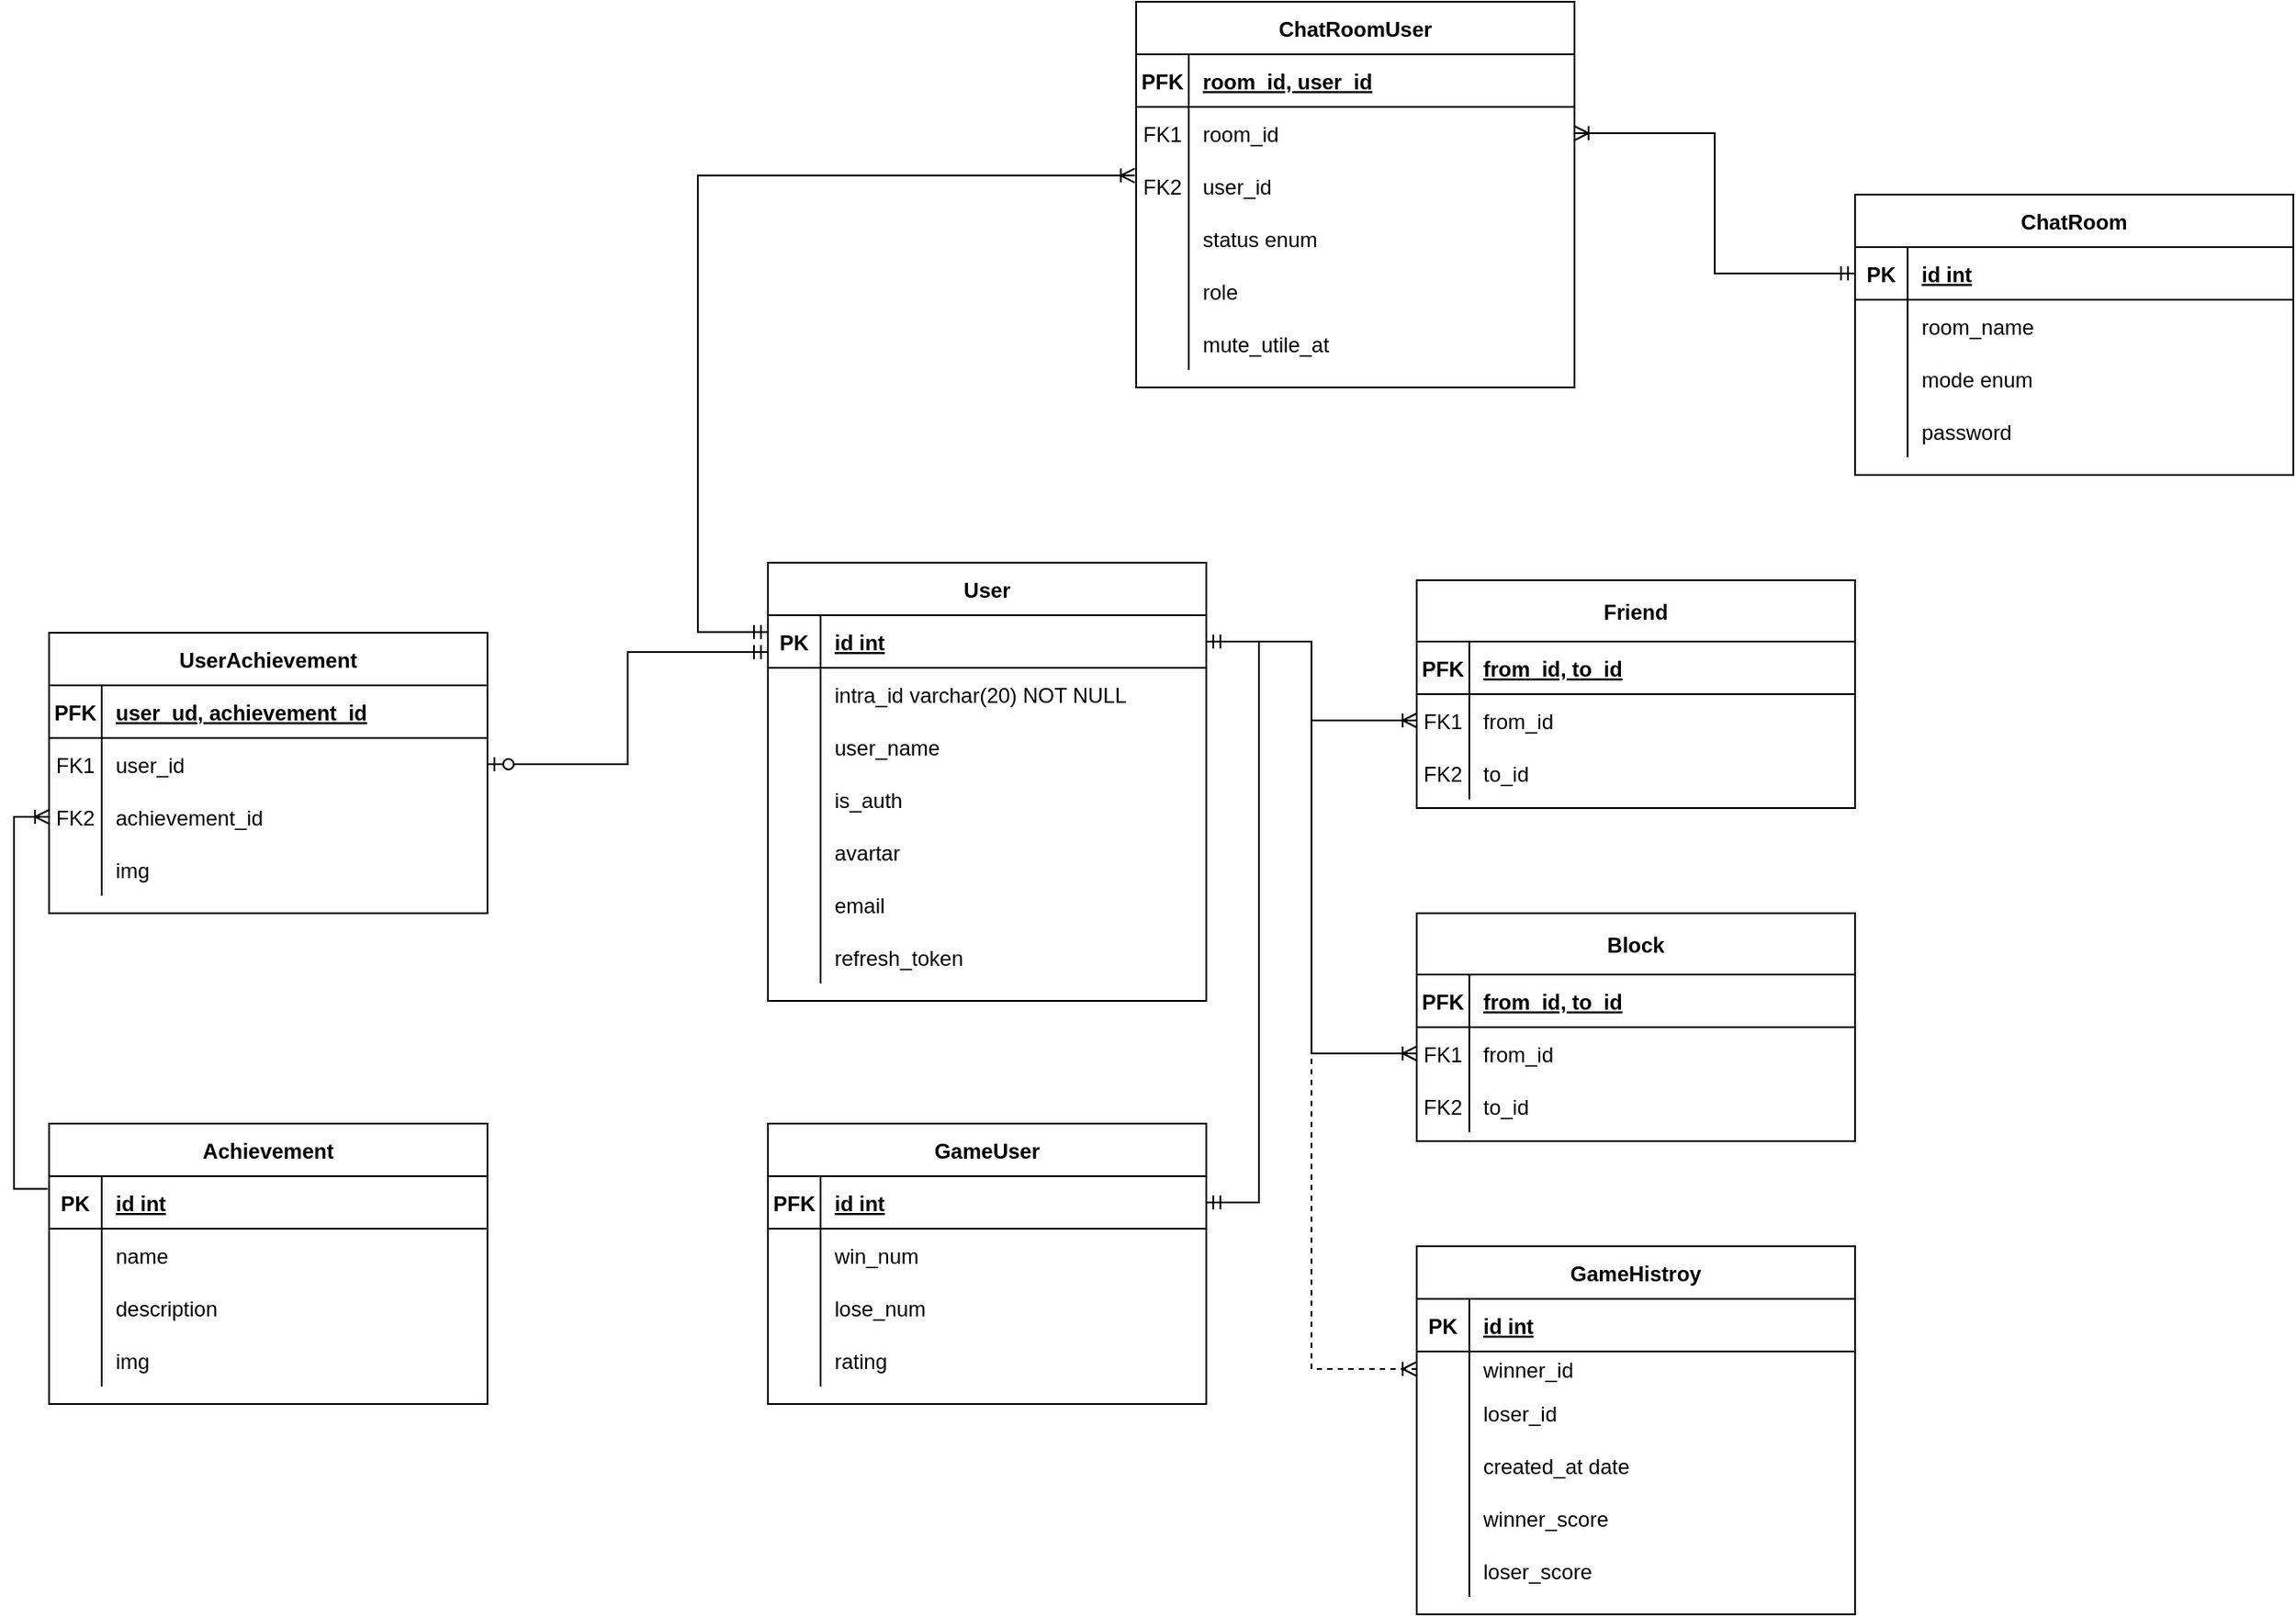<mxfile version="21.6.2" type="device">
  <diagram id="R2lEEEUBdFMjLlhIrx00" name="Page-1">
    <mxGraphModel dx="1644" dy="1623" grid="1" gridSize="10" guides="1" tooltips="1" connect="1" arrows="1" fold="1" page="1" pageScale="1" pageWidth="850" pageHeight="1100" math="0" shadow="0" extFonts="Permanent Marker^https://fonts.googleapis.com/css?family=Permanent+Marker">
      <root>
        <mxCell id="0" />
        <mxCell id="1" parent="0" />
        <mxCell id="lOmUBnbk2ktsmY-F3vOk-1" value="User" style="shape=table;startSize=30;container=1;collapsible=1;childLayout=tableLayout;fixedRows=1;rowLines=0;fontStyle=1;align=center;resizeLast=1;" parent="1" vertex="1">
          <mxGeometry y="250" width="250" height="250" as="geometry" />
        </mxCell>
        <mxCell id="lOmUBnbk2ktsmY-F3vOk-2" value="" style="shape=partialRectangle;collapsible=0;dropTarget=0;pointerEvents=0;fillColor=none;points=[[0,0.5],[1,0.5]];portConstraint=eastwest;top=0;left=0;right=0;bottom=1;" parent="lOmUBnbk2ktsmY-F3vOk-1" vertex="1">
          <mxGeometry y="30" width="250" height="30" as="geometry" />
        </mxCell>
        <mxCell id="lOmUBnbk2ktsmY-F3vOk-3" value="PK" style="shape=partialRectangle;overflow=hidden;connectable=0;fillColor=none;top=0;left=0;bottom=0;right=0;fontStyle=1;" parent="lOmUBnbk2ktsmY-F3vOk-2" vertex="1">
          <mxGeometry width="30" height="30" as="geometry">
            <mxRectangle width="30" height="30" as="alternateBounds" />
          </mxGeometry>
        </mxCell>
        <mxCell id="lOmUBnbk2ktsmY-F3vOk-4" value="id int" style="shape=partialRectangle;overflow=hidden;connectable=0;fillColor=none;top=0;left=0;bottom=0;right=0;align=left;spacingLeft=6;fontStyle=5;" parent="lOmUBnbk2ktsmY-F3vOk-2" vertex="1">
          <mxGeometry x="30" width="220" height="30" as="geometry">
            <mxRectangle width="220" height="30" as="alternateBounds" />
          </mxGeometry>
        </mxCell>
        <mxCell id="3Igh5YAxIbM6BhiKC6Sn-34" style="shape=partialRectangle;collapsible=0;dropTarget=0;pointerEvents=0;fillColor=none;points=[[0,0.5],[1,0.5]];portConstraint=eastwest;top=0;left=0;right=0;bottom=0;" parent="lOmUBnbk2ktsmY-F3vOk-1" vertex="1">
          <mxGeometry y="60" width="250" height="30" as="geometry" />
        </mxCell>
        <mxCell id="3Igh5YAxIbM6BhiKC6Sn-35" style="shape=partialRectangle;overflow=hidden;connectable=0;fillColor=none;top=0;left=0;bottom=0;right=0;" parent="3Igh5YAxIbM6BhiKC6Sn-34" vertex="1">
          <mxGeometry width="30" height="30" as="geometry">
            <mxRectangle width="30" height="30" as="alternateBounds" />
          </mxGeometry>
        </mxCell>
        <mxCell id="3Igh5YAxIbM6BhiKC6Sn-36" value="intra_id varchar(20) NOT NULL" style="shape=partialRectangle;overflow=hidden;connectable=0;fillColor=none;top=0;left=0;bottom=0;right=0;align=left;spacingLeft=6;" parent="3Igh5YAxIbM6BhiKC6Sn-34" vertex="1">
          <mxGeometry x="30" width="220" height="30" as="geometry">
            <mxRectangle width="220" height="30" as="alternateBounds" />
          </mxGeometry>
        </mxCell>
        <mxCell id="lOmUBnbk2ktsmY-F3vOk-8" value="" style="shape=partialRectangle;collapsible=0;dropTarget=0;pointerEvents=0;fillColor=none;points=[[0,0.5],[1,0.5]];portConstraint=eastwest;top=0;left=0;right=0;bottom=0;" parent="lOmUBnbk2ktsmY-F3vOk-1" vertex="1">
          <mxGeometry y="90" width="250" height="30" as="geometry" />
        </mxCell>
        <mxCell id="lOmUBnbk2ktsmY-F3vOk-9" value="" style="shape=partialRectangle;overflow=hidden;connectable=0;fillColor=none;top=0;left=0;bottom=0;right=0;" parent="lOmUBnbk2ktsmY-F3vOk-8" vertex="1">
          <mxGeometry width="30" height="30" as="geometry">
            <mxRectangle width="30" height="30" as="alternateBounds" />
          </mxGeometry>
        </mxCell>
        <mxCell id="lOmUBnbk2ktsmY-F3vOk-10" value="user_name" style="shape=partialRectangle;overflow=hidden;connectable=0;fillColor=none;top=0;left=0;bottom=0;right=0;align=left;spacingLeft=6;" parent="lOmUBnbk2ktsmY-F3vOk-8" vertex="1">
          <mxGeometry x="30" width="220" height="30" as="geometry">
            <mxRectangle width="220" height="30" as="alternateBounds" />
          </mxGeometry>
        </mxCell>
        <mxCell id="lOmUBnbk2ktsmY-F3vOk-19" value="" style="shape=partialRectangle;collapsible=0;dropTarget=0;pointerEvents=0;fillColor=none;points=[[0,0.5],[1,0.5]];portConstraint=eastwest;top=0;left=0;right=0;bottom=0;" parent="lOmUBnbk2ktsmY-F3vOk-1" vertex="1">
          <mxGeometry y="120" width="250" height="30" as="geometry" />
        </mxCell>
        <mxCell id="lOmUBnbk2ktsmY-F3vOk-20" value="" style="shape=partialRectangle;overflow=hidden;connectable=0;fillColor=none;top=0;left=0;bottom=0;right=0;" parent="lOmUBnbk2ktsmY-F3vOk-19" vertex="1">
          <mxGeometry width="30" height="30" as="geometry">
            <mxRectangle width="30" height="30" as="alternateBounds" />
          </mxGeometry>
        </mxCell>
        <mxCell id="lOmUBnbk2ktsmY-F3vOk-21" value="is_auth" style="shape=partialRectangle;overflow=hidden;connectable=0;fillColor=none;top=0;left=0;bottom=0;right=0;align=left;spacingLeft=6;" parent="lOmUBnbk2ktsmY-F3vOk-19" vertex="1">
          <mxGeometry x="30" width="220" height="30" as="geometry">
            <mxRectangle width="220" height="30" as="alternateBounds" />
          </mxGeometry>
        </mxCell>
        <mxCell id="lOmUBnbk2ktsmY-F3vOk-22" value="" style="shape=partialRectangle;collapsible=0;dropTarget=0;pointerEvents=0;fillColor=none;points=[[0,0.5],[1,0.5]];portConstraint=eastwest;top=0;left=0;right=0;bottom=0;" parent="lOmUBnbk2ktsmY-F3vOk-1" vertex="1">
          <mxGeometry y="150" width="250" height="30" as="geometry" />
        </mxCell>
        <mxCell id="lOmUBnbk2ktsmY-F3vOk-23" value="" style="shape=partialRectangle;overflow=hidden;connectable=0;fillColor=none;top=0;left=0;bottom=0;right=0;" parent="lOmUBnbk2ktsmY-F3vOk-22" vertex="1">
          <mxGeometry width="30" height="30" as="geometry">
            <mxRectangle width="30" height="30" as="alternateBounds" />
          </mxGeometry>
        </mxCell>
        <mxCell id="lOmUBnbk2ktsmY-F3vOk-24" value="avartar" style="shape=partialRectangle;overflow=hidden;connectable=0;fillColor=none;top=0;left=0;bottom=0;right=0;align=left;spacingLeft=6;" parent="lOmUBnbk2ktsmY-F3vOk-22" vertex="1">
          <mxGeometry x="30" width="220" height="30" as="geometry">
            <mxRectangle width="220" height="30" as="alternateBounds" />
          </mxGeometry>
        </mxCell>
        <mxCell id="lOmUBnbk2ktsmY-F3vOk-166" value="" style="shape=partialRectangle;collapsible=0;dropTarget=0;pointerEvents=0;fillColor=none;points=[[0,0.5],[1,0.5]];portConstraint=eastwest;top=0;left=0;right=0;bottom=0;" parent="lOmUBnbk2ktsmY-F3vOk-1" vertex="1">
          <mxGeometry y="180" width="250" height="30" as="geometry" />
        </mxCell>
        <mxCell id="lOmUBnbk2ktsmY-F3vOk-167" value="" style="shape=partialRectangle;overflow=hidden;connectable=0;fillColor=none;top=0;left=0;bottom=0;right=0;" parent="lOmUBnbk2ktsmY-F3vOk-166" vertex="1">
          <mxGeometry width="30" height="30" as="geometry">
            <mxRectangle width="30" height="30" as="alternateBounds" />
          </mxGeometry>
        </mxCell>
        <mxCell id="lOmUBnbk2ktsmY-F3vOk-168" value="email" style="shape=partialRectangle;overflow=hidden;connectable=0;fillColor=none;top=0;left=0;bottom=0;right=0;align=left;spacingLeft=6;" parent="lOmUBnbk2ktsmY-F3vOk-166" vertex="1">
          <mxGeometry x="30" width="220" height="30" as="geometry">
            <mxRectangle width="220" height="30" as="alternateBounds" />
          </mxGeometry>
        </mxCell>
        <mxCell id="gKuHBKnBErib6f4B9qJQ-1" style="shape=partialRectangle;collapsible=0;dropTarget=0;pointerEvents=0;fillColor=none;points=[[0,0.5],[1,0.5]];portConstraint=eastwest;top=0;left=0;right=0;bottom=0;" vertex="1" parent="lOmUBnbk2ktsmY-F3vOk-1">
          <mxGeometry y="210" width="250" height="30" as="geometry" />
        </mxCell>
        <mxCell id="gKuHBKnBErib6f4B9qJQ-2" style="shape=partialRectangle;overflow=hidden;connectable=0;fillColor=none;top=0;left=0;bottom=0;right=0;" vertex="1" parent="gKuHBKnBErib6f4B9qJQ-1">
          <mxGeometry width="30" height="30" as="geometry">
            <mxRectangle width="30" height="30" as="alternateBounds" />
          </mxGeometry>
        </mxCell>
        <mxCell id="gKuHBKnBErib6f4B9qJQ-3" value="refresh_token" style="shape=partialRectangle;overflow=hidden;connectable=0;fillColor=none;top=0;left=0;bottom=0;right=0;align=left;spacingLeft=6;" vertex="1" parent="gKuHBKnBErib6f4B9qJQ-1">
          <mxGeometry x="30" width="220" height="30" as="geometry">
            <mxRectangle width="220" height="30" as="alternateBounds" />
          </mxGeometry>
        </mxCell>
        <mxCell id="lOmUBnbk2ktsmY-F3vOk-28" value="Friend" style="shape=table;startSize=35;container=1;collapsible=1;childLayout=tableLayout;fixedRows=1;rowLines=0;fontStyle=1;align=center;resizeLast=1;" parent="1" vertex="1">
          <mxGeometry x="370" y="260" width="250" height="130" as="geometry" />
        </mxCell>
        <mxCell id="lOmUBnbk2ktsmY-F3vOk-29" value="" style="shape=partialRectangle;collapsible=0;dropTarget=0;pointerEvents=0;fillColor=none;points=[[0,0.5],[1,0.5]];portConstraint=eastwest;top=0;left=0;right=0;bottom=1;" parent="lOmUBnbk2ktsmY-F3vOk-28" vertex="1">
          <mxGeometry y="35" width="250" height="30" as="geometry" />
        </mxCell>
        <mxCell id="lOmUBnbk2ktsmY-F3vOk-30" value="PFK" style="shape=partialRectangle;overflow=hidden;connectable=0;fillColor=none;top=0;left=0;bottom=0;right=0;fontStyle=1;" parent="lOmUBnbk2ktsmY-F3vOk-29" vertex="1">
          <mxGeometry width="30" height="30" as="geometry">
            <mxRectangle width="30" height="30" as="alternateBounds" />
          </mxGeometry>
        </mxCell>
        <mxCell id="lOmUBnbk2ktsmY-F3vOk-31" value="from_id, to_id" style="shape=partialRectangle;overflow=hidden;connectable=0;fillColor=none;top=0;left=0;bottom=0;right=0;align=left;spacingLeft=6;fontStyle=5;" parent="lOmUBnbk2ktsmY-F3vOk-29" vertex="1">
          <mxGeometry x="30" width="220" height="30" as="geometry">
            <mxRectangle width="220" height="30" as="alternateBounds" />
          </mxGeometry>
        </mxCell>
        <mxCell id="lOmUBnbk2ktsmY-F3vOk-32" value="" style="shape=partialRectangle;collapsible=0;dropTarget=0;pointerEvents=0;fillColor=none;points=[[0,0.5],[1,0.5]];portConstraint=eastwest;top=0;left=0;right=0;bottom=0;" parent="lOmUBnbk2ktsmY-F3vOk-28" vertex="1">
          <mxGeometry y="65" width="250" height="30" as="geometry" />
        </mxCell>
        <mxCell id="lOmUBnbk2ktsmY-F3vOk-33" value="FK1" style="shape=partialRectangle;overflow=hidden;connectable=0;fillColor=none;top=0;left=0;bottom=0;right=0;" parent="lOmUBnbk2ktsmY-F3vOk-32" vertex="1">
          <mxGeometry width="30" height="30" as="geometry">
            <mxRectangle width="30" height="30" as="alternateBounds" />
          </mxGeometry>
        </mxCell>
        <mxCell id="lOmUBnbk2ktsmY-F3vOk-34" value="from_id" style="shape=partialRectangle;overflow=hidden;connectable=0;fillColor=none;top=0;left=0;bottom=0;right=0;align=left;spacingLeft=6;" parent="lOmUBnbk2ktsmY-F3vOk-32" vertex="1">
          <mxGeometry x="30" width="220" height="30" as="geometry">
            <mxRectangle width="220" height="30" as="alternateBounds" />
          </mxGeometry>
        </mxCell>
        <mxCell id="lOmUBnbk2ktsmY-F3vOk-35" value="" style="shape=partialRectangle;collapsible=0;dropTarget=0;pointerEvents=0;fillColor=none;points=[[0,0.5],[1,0.5]];portConstraint=eastwest;top=0;left=0;right=0;bottom=0;" parent="lOmUBnbk2ktsmY-F3vOk-28" vertex="1">
          <mxGeometry y="95" width="250" height="30" as="geometry" />
        </mxCell>
        <mxCell id="lOmUBnbk2ktsmY-F3vOk-36" value="FK2" style="shape=partialRectangle;overflow=hidden;connectable=0;fillColor=none;top=0;left=0;bottom=0;right=0;" parent="lOmUBnbk2ktsmY-F3vOk-35" vertex="1">
          <mxGeometry width="30" height="30" as="geometry">
            <mxRectangle width="30" height="30" as="alternateBounds" />
          </mxGeometry>
        </mxCell>
        <mxCell id="lOmUBnbk2ktsmY-F3vOk-37" value="to_id" style="shape=partialRectangle;overflow=hidden;connectable=0;fillColor=none;top=0;left=0;bottom=0;right=0;align=left;spacingLeft=6;" parent="lOmUBnbk2ktsmY-F3vOk-35" vertex="1">
          <mxGeometry x="30" width="220" height="30" as="geometry">
            <mxRectangle width="220" height="30" as="alternateBounds" />
          </mxGeometry>
        </mxCell>
        <mxCell id="lOmUBnbk2ktsmY-F3vOk-47" value="GameUser" style="shape=table;startSize=30;container=1;collapsible=1;childLayout=tableLayout;fixedRows=1;rowLines=0;fontStyle=1;align=center;resizeLast=1;" parent="1" vertex="1">
          <mxGeometry y="570" width="250" height="160" as="geometry" />
        </mxCell>
        <mxCell id="lOmUBnbk2ktsmY-F3vOk-48" value="" style="shape=partialRectangle;collapsible=0;dropTarget=0;pointerEvents=0;fillColor=none;points=[[0,0.5],[1,0.5]];portConstraint=eastwest;top=0;left=0;right=0;bottom=1;" parent="lOmUBnbk2ktsmY-F3vOk-47" vertex="1">
          <mxGeometry y="30" width="250" height="30" as="geometry" />
        </mxCell>
        <mxCell id="lOmUBnbk2ktsmY-F3vOk-49" value="PFK" style="shape=partialRectangle;overflow=hidden;connectable=0;fillColor=none;top=0;left=0;bottom=0;right=0;fontStyle=1;" parent="lOmUBnbk2ktsmY-F3vOk-48" vertex="1">
          <mxGeometry width="30" height="30" as="geometry">
            <mxRectangle width="30" height="30" as="alternateBounds" />
          </mxGeometry>
        </mxCell>
        <mxCell id="lOmUBnbk2ktsmY-F3vOk-50" value="id int" style="shape=partialRectangle;overflow=hidden;connectable=0;fillColor=none;top=0;left=0;bottom=0;right=0;align=left;spacingLeft=6;fontStyle=5;" parent="lOmUBnbk2ktsmY-F3vOk-48" vertex="1">
          <mxGeometry x="30" width="220" height="30" as="geometry">
            <mxRectangle width="220" height="30" as="alternateBounds" />
          </mxGeometry>
        </mxCell>
        <mxCell id="lOmUBnbk2ktsmY-F3vOk-51" value="" style="shape=partialRectangle;collapsible=0;dropTarget=0;pointerEvents=0;fillColor=none;points=[[0,0.5],[1,0.5]];portConstraint=eastwest;top=0;left=0;right=0;bottom=0;" parent="lOmUBnbk2ktsmY-F3vOk-47" vertex="1">
          <mxGeometry y="60" width="250" height="30" as="geometry" />
        </mxCell>
        <mxCell id="lOmUBnbk2ktsmY-F3vOk-52" value="" style="shape=partialRectangle;overflow=hidden;connectable=0;fillColor=none;top=0;left=0;bottom=0;right=0;" parent="lOmUBnbk2ktsmY-F3vOk-51" vertex="1">
          <mxGeometry width="30" height="30" as="geometry">
            <mxRectangle width="30" height="30" as="alternateBounds" />
          </mxGeometry>
        </mxCell>
        <mxCell id="lOmUBnbk2ktsmY-F3vOk-53" value="win_num" style="shape=partialRectangle;overflow=hidden;connectable=0;fillColor=none;top=0;left=0;bottom=0;right=0;align=left;spacingLeft=6;" parent="lOmUBnbk2ktsmY-F3vOk-51" vertex="1">
          <mxGeometry x="30" width="220" height="30" as="geometry">
            <mxRectangle width="220" height="30" as="alternateBounds" />
          </mxGeometry>
        </mxCell>
        <mxCell id="lOmUBnbk2ktsmY-F3vOk-54" value="" style="shape=partialRectangle;collapsible=0;dropTarget=0;pointerEvents=0;fillColor=none;points=[[0,0.5],[1,0.5]];portConstraint=eastwest;top=0;left=0;right=0;bottom=0;" parent="lOmUBnbk2ktsmY-F3vOk-47" vertex="1">
          <mxGeometry y="90" width="250" height="30" as="geometry" />
        </mxCell>
        <mxCell id="lOmUBnbk2ktsmY-F3vOk-55" value="" style="shape=partialRectangle;overflow=hidden;connectable=0;fillColor=none;top=0;left=0;bottom=0;right=0;" parent="lOmUBnbk2ktsmY-F3vOk-54" vertex="1">
          <mxGeometry width="30" height="30" as="geometry">
            <mxRectangle width="30" height="30" as="alternateBounds" />
          </mxGeometry>
        </mxCell>
        <mxCell id="lOmUBnbk2ktsmY-F3vOk-56" value="lose_num" style="shape=partialRectangle;overflow=hidden;connectable=0;fillColor=none;top=0;left=0;bottom=0;right=0;align=left;spacingLeft=6;" parent="lOmUBnbk2ktsmY-F3vOk-54" vertex="1">
          <mxGeometry x="30" width="220" height="30" as="geometry">
            <mxRectangle width="220" height="30" as="alternateBounds" />
          </mxGeometry>
        </mxCell>
        <mxCell id="lOmUBnbk2ktsmY-F3vOk-57" value="" style="shape=partialRectangle;collapsible=0;dropTarget=0;pointerEvents=0;fillColor=none;points=[[0,0.5],[1,0.5]];portConstraint=eastwest;top=0;left=0;right=0;bottom=0;" parent="lOmUBnbk2ktsmY-F3vOk-47" vertex="1">
          <mxGeometry y="120" width="250" height="30" as="geometry" />
        </mxCell>
        <mxCell id="lOmUBnbk2ktsmY-F3vOk-58" value="" style="shape=partialRectangle;overflow=hidden;connectable=0;fillColor=none;top=0;left=0;bottom=0;right=0;" parent="lOmUBnbk2ktsmY-F3vOk-57" vertex="1">
          <mxGeometry width="30" height="30" as="geometry">
            <mxRectangle width="30" height="30" as="alternateBounds" />
          </mxGeometry>
        </mxCell>
        <mxCell id="lOmUBnbk2ktsmY-F3vOk-59" value="rating" style="shape=partialRectangle;overflow=hidden;connectable=0;fillColor=none;top=0;left=0;bottom=0;right=0;align=left;spacingLeft=6;" parent="lOmUBnbk2ktsmY-F3vOk-57" vertex="1">
          <mxGeometry x="30" width="220" height="30" as="geometry">
            <mxRectangle width="220" height="30" as="alternateBounds" />
          </mxGeometry>
        </mxCell>
        <mxCell id="lOmUBnbk2ktsmY-F3vOk-66" value="GameHistroy" style="shape=table;startSize=30;container=1;collapsible=1;childLayout=tableLayout;fixedRows=1;rowLines=0;fontStyle=1;align=center;resizeLast=1;" parent="1" vertex="1">
          <mxGeometry x="370" y="640" width="250" height="210" as="geometry" />
        </mxCell>
        <mxCell id="lOmUBnbk2ktsmY-F3vOk-67" value="" style="shape=partialRectangle;collapsible=0;dropTarget=0;pointerEvents=0;fillColor=none;points=[[0,0.5],[1,0.5]];portConstraint=eastwest;top=0;left=0;right=0;bottom=1;" parent="lOmUBnbk2ktsmY-F3vOk-66" vertex="1">
          <mxGeometry y="30" width="250" height="30" as="geometry" />
        </mxCell>
        <mxCell id="lOmUBnbk2ktsmY-F3vOk-68" value="PK" style="shape=partialRectangle;overflow=hidden;connectable=0;fillColor=none;top=0;left=0;bottom=0;right=0;fontStyle=1;" parent="lOmUBnbk2ktsmY-F3vOk-67" vertex="1">
          <mxGeometry width="30" height="30" as="geometry">
            <mxRectangle width="30" height="30" as="alternateBounds" />
          </mxGeometry>
        </mxCell>
        <mxCell id="lOmUBnbk2ktsmY-F3vOk-69" value="id int" style="shape=partialRectangle;overflow=hidden;connectable=0;fillColor=none;top=0;left=0;bottom=0;right=0;align=left;spacingLeft=6;fontStyle=5;" parent="lOmUBnbk2ktsmY-F3vOk-67" vertex="1">
          <mxGeometry x="30" width="220" height="30" as="geometry">
            <mxRectangle width="220" height="30" as="alternateBounds" />
          </mxGeometry>
        </mxCell>
        <mxCell id="lOmUBnbk2ktsmY-F3vOk-70" value="" style="shape=partialRectangle;collapsible=0;dropTarget=0;pointerEvents=0;fillColor=none;points=[[0,0.5],[1,0.5]];portConstraint=eastwest;top=0;left=0;right=0;bottom=0;" parent="lOmUBnbk2ktsmY-F3vOk-66" vertex="1">
          <mxGeometry y="60" width="250" height="20" as="geometry" />
        </mxCell>
        <mxCell id="lOmUBnbk2ktsmY-F3vOk-71" value="" style="shape=partialRectangle;overflow=hidden;connectable=0;fillColor=none;top=0;left=0;bottom=0;right=0;" parent="lOmUBnbk2ktsmY-F3vOk-70" vertex="1">
          <mxGeometry width="30" height="20" as="geometry">
            <mxRectangle width="30" height="20" as="alternateBounds" />
          </mxGeometry>
        </mxCell>
        <mxCell id="lOmUBnbk2ktsmY-F3vOk-72" value="winner_id" style="shape=partialRectangle;overflow=hidden;connectable=0;fillColor=none;top=0;left=0;bottom=0;right=0;align=left;spacingLeft=6;" parent="lOmUBnbk2ktsmY-F3vOk-70" vertex="1">
          <mxGeometry x="30" width="220" height="20" as="geometry">
            <mxRectangle width="220" height="20" as="alternateBounds" />
          </mxGeometry>
        </mxCell>
        <mxCell id="lOmUBnbk2ktsmY-F3vOk-73" value="" style="shape=partialRectangle;collapsible=0;dropTarget=0;pointerEvents=0;fillColor=none;points=[[0,0.5],[1,0.5]];portConstraint=eastwest;top=0;left=0;right=0;bottom=0;" parent="lOmUBnbk2ktsmY-F3vOk-66" vertex="1">
          <mxGeometry y="80" width="250" height="30" as="geometry" />
        </mxCell>
        <mxCell id="lOmUBnbk2ktsmY-F3vOk-74" value="" style="shape=partialRectangle;overflow=hidden;connectable=0;fillColor=none;top=0;left=0;bottom=0;right=0;" parent="lOmUBnbk2ktsmY-F3vOk-73" vertex="1">
          <mxGeometry width="30" height="30" as="geometry">
            <mxRectangle width="30" height="30" as="alternateBounds" />
          </mxGeometry>
        </mxCell>
        <mxCell id="lOmUBnbk2ktsmY-F3vOk-75" value="loser_id" style="shape=partialRectangle;overflow=hidden;connectable=0;fillColor=none;top=0;left=0;bottom=0;right=0;align=left;spacingLeft=6;" parent="lOmUBnbk2ktsmY-F3vOk-73" vertex="1">
          <mxGeometry x="30" width="220" height="30" as="geometry">
            <mxRectangle width="220" height="30" as="alternateBounds" />
          </mxGeometry>
        </mxCell>
        <mxCell id="lOmUBnbk2ktsmY-F3vOk-76" value="" style="shape=partialRectangle;collapsible=0;dropTarget=0;pointerEvents=0;fillColor=none;points=[[0,0.5],[1,0.5]];portConstraint=eastwest;top=0;left=0;right=0;bottom=0;" parent="lOmUBnbk2ktsmY-F3vOk-66" vertex="1">
          <mxGeometry y="110" width="250" height="30" as="geometry" />
        </mxCell>
        <mxCell id="lOmUBnbk2ktsmY-F3vOk-77" value="" style="shape=partialRectangle;overflow=hidden;connectable=0;fillColor=none;top=0;left=0;bottom=0;right=0;" parent="lOmUBnbk2ktsmY-F3vOk-76" vertex="1">
          <mxGeometry width="30" height="30" as="geometry">
            <mxRectangle width="30" height="30" as="alternateBounds" />
          </mxGeometry>
        </mxCell>
        <mxCell id="lOmUBnbk2ktsmY-F3vOk-78" value="created_at date" style="shape=partialRectangle;overflow=hidden;connectable=0;fillColor=none;top=0;left=0;bottom=0;right=0;align=left;spacingLeft=6;" parent="lOmUBnbk2ktsmY-F3vOk-76" vertex="1">
          <mxGeometry x="30" width="220" height="30" as="geometry">
            <mxRectangle width="220" height="30" as="alternateBounds" />
          </mxGeometry>
        </mxCell>
        <mxCell id="u-hAwEePGEWqM_H_SsDA-7" style="shape=partialRectangle;collapsible=0;dropTarget=0;pointerEvents=0;fillColor=none;points=[[0,0.5],[1,0.5]];portConstraint=eastwest;top=0;left=0;right=0;bottom=0;" parent="lOmUBnbk2ktsmY-F3vOk-66" vertex="1">
          <mxGeometry y="140" width="250" height="30" as="geometry" />
        </mxCell>
        <mxCell id="u-hAwEePGEWqM_H_SsDA-8" style="shape=partialRectangle;overflow=hidden;connectable=0;fillColor=none;top=0;left=0;bottom=0;right=0;" parent="u-hAwEePGEWqM_H_SsDA-7" vertex="1">
          <mxGeometry width="30" height="30" as="geometry">
            <mxRectangle width="30" height="30" as="alternateBounds" />
          </mxGeometry>
        </mxCell>
        <mxCell id="u-hAwEePGEWqM_H_SsDA-9" value="winner_score" style="shape=partialRectangle;overflow=hidden;connectable=0;fillColor=none;top=0;left=0;bottom=0;right=0;align=left;spacingLeft=6;" parent="u-hAwEePGEWqM_H_SsDA-7" vertex="1">
          <mxGeometry x="30" width="220" height="30" as="geometry">
            <mxRectangle width="220" height="30" as="alternateBounds" />
          </mxGeometry>
        </mxCell>
        <mxCell id="u-hAwEePGEWqM_H_SsDA-4" style="shape=partialRectangle;collapsible=0;dropTarget=0;pointerEvents=0;fillColor=none;points=[[0,0.5],[1,0.5]];portConstraint=eastwest;top=0;left=0;right=0;bottom=0;" parent="lOmUBnbk2ktsmY-F3vOk-66" vertex="1">
          <mxGeometry y="170" width="250" height="30" as="geometry" />
        </mxCell>
        <mxCell id="u-hAwEePGEWqM_H_SsDA-5" style="shape=partialRectangle;overflow=hidden;connectable=0;fillColor=none;top=0;left=0;bottom=0;right=0;" parent="u-hAwEePGEWqM_H_SsDA-4" vertex="1">
          <mxGeometry width="30" height="30" as="geometry">
            <mxRectangle width="30" height="30" as="alternateBounds" />
          </mxGeometry>
        </mxCell>
        <mxCell id="u-hAwEePGEWqM_H_SsDA-6" value="loser_score" style="shape=partialRectangle;overflow=hidden;connectable=0;fillColor=none;top=0;left=0;bottom=0;right=0;align=left;spacingLeft=6;" parent="u-hAwEePGEWqM_H_SsDA-4" vertex="1">
          <mxGeometry x="30" width="220" height="30" as="geometry">
            <mxRectangle width="220" height="30" as="alternateBounds" />
          </mxGeometry>
        </mxCell>
        <mxCell id="lOmUBnbk2ktsmY-F3vOk-104" value="ChatRoom" style="shape=table;startSize=30;container=1;collapsible=1;childLayout=tableLayout;fixedRows=1;rowLines=0;fontStyle=1;align=center;resizeLast=1;" parent="1" vertex="1">
          <mxGeometry x="620" y="40" width="250" height="160" as="geometry" />
        </mxCell>
        <mxCell id="lOmUBnbk2ktsmY-F3vOk-105" value="" style="shape=partialRectangle;collapsible=0;dropTarget=0;pointerEvents=0;fillColor=none;points=[[0,0.5],[1,0.5]];portConstraint=eastwest;top=0;left=0;right=0;bottom=1;" parent="lOmUBnbk2ktsmY-F3vOk-104" vertex="1">
          <mxGeometry y="30" width="250" height="30" as="geometry" />
        </mxCell>
        <mxCell id="lOmUBnbk2ktsmY-F3vOk-106" value="PK" style="shape=partialRectangle;overflow=hidden;connectable=0;fillColor=none;top=0;left=0;bottom=0;right=0;fontStyle=1;" parent="lOmUBnbk2ktsmY-F3vOk-105" vertex="1">
          <mxGeometry width="30" height="30" as="geometry">
            <mxRectangle width="30" height="30" as="alternateBounds" />
          </mxGeometry>
        </mxCell>
        <mxCell id="lOmUBnbk2ktsmY-F3vOk-107" value="id int" style="shape=partialRectangle;overflow=hidden;connectable=0;fillColor=none;top=0;left=0;bottom=0;right=0;align=left;spacingLeft=6;fontStyle=5;" parent="lOmUBnbk2ktsmY-F3vOk-105" vertex="1">
          <mxGeometry x="30" width="220" height="30" as="geometry">
            <mxRectangle width="220" height="30" as="alternateBounds" />
          </mxGeometry>
        </mxCell>
        <mxCell id="dYLwqOKoDBFMigCg1YAO-10" style="shape=partialRectangle;collapsible=0;dropTarget=0;pointerEvents=0;fillColor=none;points=[[0,0.5],[1,0.5]];portConstraint=eastwest;top=0;left=0;right=0;bottom=0;" parent="lOmUBnbk2ktsmY-F3vOk-104" vertex="1">
          <mxGeometry y="60" width="250" height="30" as="geometry" />
        </mxCell>
        <mxCell id="dYLwqOKoDBFMigCg1YAO-11" style="shape=partialRectangle;overflow=hidden;connectable=0;fillColor=none;top=0;left=0;bottom=0;right=0;" parent="dYLwqOKoDBFMigCg1YAO-10" vertex="1">
          <mxGeometry width="30" height="30" as="geometry">
            <mxRectangle width="30" height="30" as="alternateBounds" />
          </mxGeometry>
        </mxCell>
        <mxCell id="dYLwqOKoDBFMigCg1YAO-12" value="room_name" style="shape=partialRectangle;overflow=hidden;connectable=0;fillColor=none;top=0;left=0;bottom=0;right=0;align=left;spacingLeft=6;" parent="dYLwqOKoDBFMigCg1YAO-10" vertex="1">
          <mxGeometry x="30" width="220" height="30" as="geometry">
            <mxRectangle width="220" height="30" as="alternateBounds" />
          </mxGeometry>
        </mxCell>
        <mxCell id="lOmUBnbk2ktsmY-F3vOk-108" value="" style="shape=partialRectangle;collapsible=0;dropTarget=0;pointerEvents=0;fillColor=none;points=[[0,0.5],[1,0.5]];portConstraint=eastwest;top=0;left=0;right=0;bottom=0;" parent="lOmUBnbk2ktsmY-F3vOk-104" vertex="1">
          <mxGeometry y="90" width="250" height="30" as="geometry" />
        </mxCell>
        <mxCell id="lOmUBnbk2ktsmY-F3vOk-109" value="" style="shape=partialRectangle;overflow=hidden;connectable=0;fillColor=none;top=0;left=0;bottom=0;right=0;" parent="lOmUBnbk2ktsmY-F3vOk-108" vertex="1">
          <mxGeometry width="30" height="30" as="geometry">
            <mxRectangle width="30" height="30" as="alternateBounds" />
          </mxGeometry>
        </mxCell>
        <mxCell id="lOmUBnbk2ktsmY-F3vOk-110" value="mode enum" style="shape=partialRectangle;overflow=hidden;connectable=0;fillColor=none;top=0;left=0;bottom=0;right=0;align=left;spacingLeft=6;" parent="lOmUBnbk2ktsmY-F3vOk-108" vertex="1">
          <mxGeometry x="30" width="220" height="30" as="geometry">
            <mxRectangle width="220" height="30" as="alternateBounds" />
          </mxGeometry>
        </mxCell>
        <mxCell id="lOmUBnbk2ktsmY-F3vOk-111" value="" style="shape=partialRectangle;collapsible=0;dropTarget=0;pointerEvents=0;fillColor=none;points=[[0,0.5],[1,0.5]];portConstraint=eastwest;top=0;left=0;right=0;bottom=0;" parent="lOmUBnbk2ktsmY-F3vOk-104" vertex="1">
          <mxGeometry y="120" width="250" height="30" as="geometry" />
        </mxCell>
        <mxCell id="lOmUBnbk2ktsmY-F3vOk-112" value="" style="shape=partialRectangle;overflow=hidden;connectable=0;fillColor=none;top=0;left=0;bottom=0;right=0;" parent="lOmUBnbk2ktsmY-F3vOk-111" vertex="1">
          <mxGeometry width="30" height="30" as="geometry">
            <mxRectangle width="30" height="30" as="alternateBounds" />
          </mxGeometry>
        </mxCell>
        <mxCell id="lOmUBnbk2ktsmY-F3vOk-113" value="password" style="shape=partialRectangle;overflow=hidden;connectable=0;fillColor=none;top=0;left=0;bottom=0;right=0;align=left;spacingLeft=6;" parent="lOmUBnbk2ktsmY-F3vOk-111" vertex="1">
          <mxGeometry x="30" width="220" height="30" as="geometry">
            <mxRectangle width="220" height="30" as="alternateBounds" />
          </mxGeometry>
        </mxCell>
        <mxCell id="lOmUBnbk2ktsmY-F3vOk-114" value="Achievement" style="shape=table;startSize=30;container=1;collapsible=1;childLayout=tableLayout;fixedRows=1;rowLines=0;fontStyle=1;align=center;resizeLast=1;" parent="1" vertex="1">
          <mxGeometry x="-410" y="570" width="250" height="160" as="geometry" />
        </mxCell>
        <mxCell id="lOmUBnbk2ktsmY-F3vOk-115" value="" style="shape=partialRectangle;collapsible=0;dropTarget=0;pointerEvents=0;fillColor=none;points=[[0,0.5],[1,0.5]];portConstraint=eastwest;top=0;left=0;right=0;bottom=1;" parent="lOmUBnbk2ktsmY-F3vOk-114" vertex="1">
          <mxGeometry y="30" width="250" height="30" as="geometry" />
        </mxCell>
        <mxCell id="lOmUBnbk2ktsmY-F3vOk-116" value="PK" style="shape=partialRectangle;overflow=hidden;connectable=0;fillColor=none;top=0;left=0;bottom=0;right=0;fontStyle=1;" parent="lOmUBnbk2ktsmY-F3vOk-115" vertex="1">
          <mxGeometry width="30" height="30" as="geometry">
            <mxRectangle width="30" height="30" as="alternateBounds" />
          </mxGeometry>
        </mxCell>
        <mxCell id="lOmUBnbk2ktsmY-F3vOk-117" value="id int" style="shape=partialRectangle;overflow=hidden;connectable=0;fillColor=none;top=0;left=0;bottom=0;right=0;align=left;spacingLeft=6;fontStyle=5;" parent="lOmUBnbk2ktsmY-F3vOk-115" vertex="1">
          <mxGeometry x="30" width="220" height="30" as="geometry">
            <mxRectangle width="220" height="30" as="alternateBounds" />
          </mxGeometry>
        </mxCell>
        <mxCell id="lOmUBnbk2ktsmY-F3vOk-118" value="" style="shape=partialRectangle;collapsible=0;dropTarget=0;pointerEvents=0;fillColor=none;points=[[0,0.5],[1,0.5]];portConstraint=eastwest;top=0;left=0;right=0;bottom=0;" parent="lOmUBnbk2ktsmY-F3vOk-114" vertex="1">
          <mxGeometry y="60" width="250" height="30" as="geometry" />
        </mxCell>
        <mxCell id="lOmUBnbk2ktsmY-F3vOk-119" value="" style="shape=partialRectangle;overflow=hidden;connectable=0;fillColor=none;top=0;left=0;bottom=0;right=0;" parent="lOmUBnbk2ktsmY-F3vOk-118" vertex="1">
          <mxGeometry width="30" height="30" as="geometry">
            <mxRectangle width="30" height="30" as="alternateBounds" />
          </mxGeometry>
        </mxCell>
        <mxCell id="lOmUBnbk2ktsmY-F3vOk-120" value="name" style="shape=partialRectangle;overflow=hidden;connectable=0;fillColor=none;top=0;left=0;bottom=0;right=0;align=left;spacingLeft=6;" parent="lOmUBnbk2ktsmY-F3vOk-118" vertex="1">
          <mxGeometry x="30" width="220" height="30" as="geometry">
            <mxRectangle width="220" height="30" as="alternateBounds" />
          </mxGeometry>
        </mxCell>
        <mxCell id="lOmUBnbk2ktsmY-F3vOk-121" value="" style="shape=partialRectangle;collapsible=0;dropTarget=0;pointerEvents=0;fillColor=none;points=[[0,0.5],[1,0.5]];portConstraint=eastwest;top=0;left=0;right=0;bottom=0;" parent="lOmUBnbk2ktsmY-F3vOk-114" vertex="1">
          <mxGeometry y="90" width="250" height="30" as="geometry" />
        </mxCell>
        <mxCell id="lOmUBnbk2ktsmY-F3vOk-122" value="" style="shape=partialRectangle;overflow=hidden;connectable=0;fillColor=none;top=0;left=0;bottom=0;right=0;" parent="lOmUBnbk2ktsmY-F3vOk-121" vertex="1">
          <mxGeometry width="30" height="30" as="geometry">
            <mxRectangle width="30" height="30" as="alternateBounds" />
          </mxGeometry>
        </mxCell>
        <mxCell id="lOmUBnbk2ktsmY-F3vOk-123" value="description" style="shape=partialRectangle;overflow=hidden;connectable=0;fillColor=none;top=0;left=0;bottom=0;right=0;align=left;spacingLeft=6;" parent="lOmUBnbk2ktsmY-F3vOk-121" vertex="1">
          <mxGeometry x="30" width="220" height="30" as="geometry">
            <mxRectangle width="220" height="30" as="alternateBounds" />
          </mxGeometry>
        </mxCell>
        <mxCell id="lOmUBnbk2ktsmY-F3vOk-124" value="" style="shape=partialRectangle;collapsible=0;dropTarget=0;pointerEvents=0;fillColor=none;points=[[0,0.5],[1,0.5]];portConstraint=eastwest;top=0;left=0;right=0;bottom=0;" parent="lOmUBnbk2ktsmY-F3vOk-114" vertex="1">
          <mxGeometry y="120" width="250" height="30" as="geometry" />
        </mxCell>
        <mxCell id="lOmUBnbk2ktsmY-F3vOk-125" value="" style="shape=partialRectangle;overflow=hidden;connectable=0;fillColor=none;top=0;left=0;bottom=0;right=0;" parent="lOmUBnbk2ktsmY-F3vOk-124" vertex="1">
          <mxGeometry width="30" height="30" as="geometry">
            <mxRectangle width="30" height="30" as="alternateBounds" />
          </mxGeometry>
        </mxCell>
        <mxCell id="lOmUBnbk2ktsmY-F3vOk-126" value="img" style="shape=partialRectangle;overflow=hidden;connectable=0;fillColor=none;top=0;left=0;bottom=0;right=0;align=left;spacingLeft=6;" parent="lOmUBnbk2ktsmY-F3vOk-124" vertex="1">
          <mxGeometry x="30" width="220" height="30" as="geometry">
            <mxRectangle width="220" height="30" as="alternateBounds" />
          </mxGeometry>
        </mxCell>
        <mxCell id="lOmUBnbk2ktsmY-F3vOk-133" value="UserAchievement" style="shape=table;startSize=30;container=1;collapsible=1;childLayout=tableLayout;fixedRows=1;rowLines=0;fontStyle=1;align=center;resizeLast=1;" parent="1" vertex="1">
          <mxGeometry x="-410" y="290" width="250" height="160" as="geometry" />
        </mxCell>
        <mxCell id="lOmUBnbk2ktsmY-F3vOk-134" value="" style="shape=partialRectangle;collapsible=0;dropTarget=0;pointerEvents=0;fillColor=none;points=[[0,0.5],[1,0.5]];portConstraint=eastwest;top=0;left=0;right=0;bottom=1;" parent="lOmUBnbk2ktsmY-F3vOk-133" vertex="1">
          <mxGeometry y="30" width="250" height="30" as="geometry" />
        </mxCell>
        <mxCell id="lOmUBnbk2ktsmY-F3vOk-135" value="PFK" style="shape=partialRectangle;overflow=hidden;connectable=0;fillColor=none;top=0;left=0;bottom=0;right=0;fontStyle=1;" parent="lOmUBnbk2ktsmY-F3vOk-134" vertex="1">
          <mxGeometry width="30" height="30" as="geometry">
            <mxRectangle width="30" height="30" as="alternateBounds" />
          </mxGeometry>
        </mxCell>
        <mxCell id="lOmUBnbk2ktsmY-F3vOk-136" value="user_ud, achievement_id" style="shape=partialRectangle;overflow=hidden;connectable=0;fillColor=none;top=0;left=0;bottom=0;right=0;align=left;spacingLeft=6;fontStyle=5;" parent="lOmUBnbk2ktsmY-F3vOk-134" vertex="1">
          <mxGeometry x="30" width="220" height="30" as="geometry">
            <mxRectangle width="220" height="30" as="alternateBounds" />
          </mxGeometry>
        </mxCell>
        <mxCell id="lOmUBnbk2ktsmY-F3vOk-137" value="" style="shape=partialRectangle;collapsible=0;dropTarget=0;pointerEvents=0;fillColor=none;points=[[0,0.5],[1,0.5]];portConstraint=eastwest;top=0;left=0;right=0;bottom=0;" parent="lOmUBnbk2ktsmY-F3vOk-133" vertex="1">
          <mxGeometry y="60" width="250" height="30" as="geometry" />
        </mxCell>
        <mxCell id="lOmUBnbk2ktsmY-F3vOk-138" value="FK1" style="shape=partialRectangle;overflow=hidden;connectable=0;fillColor=none;top=0;left=0;bottom=0;right=0;" parent="lOmUBnbk2ktsmY-F3vOk-137" vertex="1">
          <mxGeometry width="30" height="30" as="geometry">
            <mxRectangle width="30" height="30" as="alternateBounds" />
          </mxGeometry>
        </mxCell>
        <mxCell id="lOmUBnbk2ktsmY-F3vOk-139" value="user_id" style="shape=partialRectangle;overflow=hidden;connectable=0;fillColor=none;top=0;left=0;bottom=0;right=0;align=left;spacingLeft=6;" parent="lOmUBnbk2ktsmY-F3vOk-137" vertex="1">
          <mxGeometry x="30" width="220" height="30" as="geometry">
            <mxRectangle width="220" height="30" as="alternateBounds" />
          </mxGeometry>
        </mxCell>
        <mxCell id="lOmUBnbk2ktsmY-F3vOk-140" value="" style="shape=partialRectangle;collapsible=0;dropTarget=0;pointerEvents=0;fillColor=none;points=[[0,0.5],[1,0.5]];portConstraint=eastwest;top=0;left=0;right=0;bottom=0;" parent="lOmUBnbk2ktsmY-F3vOk-133" vertex="1">
          <mxGeometry y="90" width="250" height="30" as="geometry" />
        </mxCell>
        <mxCell id="lOmUBnbk2ktsmY-F3vOk-141" value="FK2" style="shape=partialRectangle;overflow=hidden;connectable=0;fillColor=none;top=0;left=0;bottom=0;right=0;" parent="lOmUBnbk2ktsmY-F3vOk-140" vertex="1">
          <mxGeometry width="30" height="30" as="geometry">
            <mxRectangle width="30" height="30" as="alternateBounds" />
          </mxGeometry>
        </mxCell>
        <mxCell id="lOmUBnbk2ktsmY-F3vOk-142" value="achievement_id" style="shape=partialRectangle;overflow=hidden;connectable=0;fillColor=none;top=0;left=0;bottom=0;right=0;align=left;spacingLeft=6;" parent="lOmUBnbk2ktsmY-F3vOk-140" vertex="1">
          <mxGeometry x="30" width="220" height="30" as="geometry">
            <mxRectangle width="220" height="30" as="alternateBounds" />
          </mxGeometry>
        </mxCell>
        <mxCell id="lOmUBnbk2ktsmY-F3vOk-143" value="" style="shape=partialRectangle;collapsible=0;dropTarget=0;pointerEvents=0;fillColor=none;points=[[0,0.5],[1,0.5]];portConstraint=eastwest;top=0;left=0;right=0;bottom=0;" parent="lOmUBnbk2ktsmY-F3vOk-133" vertex="1">
          <mxGeometry y="120" width="250" height="30" as="geometry" />
        </mxCell>
        <mxCell id="lOmUBnbk2ktsmY-F3vOk-144" value="" style="shape=partialRectangle;overflow=hidden;connectable=0;fillColor=none;top=0;left=0;bottom=0;right=0;" parent="lOmUBnbk2ktsmY-F3vOk-143" vertex="1">
          <mxGeometry width="30" height="30" as="geometry">
            <mxRectangle width="30" height="30" as="alternateBounds" />
          </mxGeometry>
        </mxCell>
        <mxCell id="lOmUBnbk2ktsmY-F3vOk-145" value="img" style="shape=partialRectangle;overflow=hidden;connectable=0;fillColor=none;top=0;left=0;bottom=0;right=0;align=left;spacingLeft=6;" parent="lOmUBnbk2ktsmY-F3vOk-143" vertex="1">
          <mxGeometry x="30" width="220" height="30" as="geometry">
            <mxRectangle width="220" height="30" as="alternateBounds" />
          </mxGeometry>
        </mxCell>
        <mxCell id="lOmUBnbk2ktsmY-F3vOk-146" value="ChatRoomUser" style="shape=table;startSize=30;container=1;collapsible=1;childLayout=tableLayout;fixedRows=1;rowLines=0;fontStyle=1;align=center;resizeLast=1;" parent="1" vertex="1">
          <mxGeometry x="210" y="-70" width="250" height="220" as="geometry" />
        </mxCell>
        <mxCell id="lOmUBnbk2ktsmY-F3vOk-147" value="" style="shape=partialRectangle;collapsible=0;dropTarget=0;pointerEvents=0;fillColor=none;points=[[0,0.5],[1,0.5]];portConstraint=eastwest;top=0;left=0;right=0;bottom=1;" parent="lOmUBnbk2ktsmY-F3vOk-146" vertex="1">
          <mxGeometry y="30" width="250" height="30" as="geometry" />
        </mxCell>
        <mxCell id="lOmUBnbk2ktsmY-F3vOk-148" value="PFK" style="shape=partialRectangle;overflow=hidden;connectable=0;fillColor=none;top=0;left=0;bottom=0;right=0;fontStyle=1;" parent="lOmUBnbk2ktsmY-F3vOk-147" vertex="1">
          <mxGeometry width="30" height="30" as="geometry">
            <mxRectangle width="30" height="30" as="alternateBounds" />
          </mxGeometry>
        </mxCell>
        <mxCell id="lOmUBnbk2ktsmY-F3vOk-149" value="room_id, user_id" style="shape=partialRectangle;overflow=hidden;connectable=0;fillColor=none;top=0;left=0;bottom=0;right=0;align=left;spacingLeft=6;fontStyle=5;" parent="lOmUBnbk2ktsmY-F3vOk-147" vertex="1">
          <mxGeometry x="30" width="220" height="30" as="geometry">
            <mxRectangle width="220" height="30" as="alternateBounds" />
          </mxGeometry>
        </mxCell>
        <mxCell id="lOmUBnbk2ktsmY-F3vOk-150" value="" style="shape=partialRectangle;collapsible=0;dropTarget=0;pointerEvents=0;fillColor=none;points=[[0,0.5],[1,0.5]];portConstraint=eastwest;top=0;left=0;right=0;bottom=0;" parent="lOmUBnbk2ktsmY-F3vOk-146" vertex="1">
          <mxGeometry y="60" width="250" height="30" as="geometry" />
        </mxCell>
        <mxCell id="lOmUBnbk2ktsmY-F3vOk-151" value="FK1" style="shape=partialRectangle;overflow=hidden;connectable=0;fillColor=none;top=0;left=0;bottom=0;right=0;" parent="lOmUBnbk2ktsmY-F3vOk-150" vertex="1">
          <mxGeometry width="30" height="30" as="geometry">
            <mxRectangle width="30" height="30" as="alternateBounds" />
          </mxGeometry>
        </mxCell>
        <mxCell id="lOmUBnbk2ktsmY-F3vOk-152" value="room_id" style="shape=partialRectangle;overflow=hidden;connectable=0;fillColor=none;top=0;left=0;bottom=0;right=0;align=left;spacingLeft=6;" parent="lOmUBnbk2ktsmY-F3vOk-150" vertex="1">
          <mxGeometry x="30" width="220" height="30" as="geometry">
            <mxRectangle width="220" height="30" as="alternateBounds" />
          </mxGeometry>
        </mxCell>
        <mxCell id="lOmUBnbk2ktsmY-F3vOk-153" value="" style="shape=partialRectangle;collapsible=0;dropTarget=0;pointerEvents=0;fillColor=none;points=[[0,0.5],[1,0.5]];portConstraint=eastwest;top=0;left=0;right=0;bottom=0;" parent="lOmUBnbk2ktsmY-F3vOk-146" vertex="1">
          <mxGeometry y="90" width="250" height="30" as="geometry" />
        </mxCell>
        <mxCell id="lOmUBnbk2ktsmY-F3vOk-154" value="FK2" style="shape=partialRectangle;overflow=hidden;connectable=0;fillColor=none;top=0;left=0;bottom=0;right=0;" parent="lOmUBnbk2ktsmY-F3vOk-153" vertex="1">
          <mxGeometry width="30" height="30" as="geometry">
            <mxRectangle width="30" height="30" as="alternateBounds" />
          </mxGeometry>
        </mxCell>
        <mxCell id="lOmUBnbk2ktsmY-F3vOk-155" value="user_id" style="shape=partialRectangle;overflow=hidden;connectable=0;fillColor=none;top=0;left=0;bottom=0;right=0;align=left;spacingLeft=6;" parent="lOmUBnbk2ktsmY-F3vOk-153" vertex="1">
          <mxGeometry x="30" width="220" height="30" as="geometry">
            <mxRectangle width="220" height="30" as="alternateBounds" />
          </mxGeometry>
        </mxCell>
        <mxCell id="lOmUBnbk2ktsmY-F3vOk-157" value="" style="shape=partialRectangle;collapsible=0;dropTarget=0;pointerEvents=0;fillColor=none;points=[[0,0.5],[1,0.5]];portConstraint=eastwest;top=0;left=0;right=0;bottom=0;" parent="lOmUBnbk2ktsmY-F3vOk-146" vertex="1">
          <mxGeometry y="120" width="250" height="30" as="geometry" />
        </mxCell>
        <mxCell id="lOmUBnbk2ktsmY-F3vOk-158" value="" style="shape=partialRectangle;overflow=hidden;connectable=0;fillColor=none;top=0;left=0;bottom=0;right=0;" parent="lOmUBnbk2ktsmY-F3vOk-157" vertex="1">
          <mxGeometry width="30" height="30" as="geometry">
            <mxRectangle width="30" height="30" as="alternateBounds" />
          </mxGeometry>
        </mxCell>
        <mxCell id="lOmUBnbk2ktsmY-F3vOk-159" value="status enum" style="shape=partialRectangle;overflow=hidden;connectable=0;fillColor=none;top=0;left=0;bottom=0;right=0;align=left;spacingLeft=6;" parent="lOmUBnbk2ktsmY-F3vOk-157" vertex="1">
          <mxGeometry x="30" width="220" height="30" as="geometry">
            <mxRectangle width="220" height="30" as="alternateBounds" />
          </mxGeometry>
        </mxCell>
        <mxCell id="lOmUBnbk2ktsmY-F3vOk-160" value="" style="shape=partialRectangle;collapsible=0;dropTarget=0;pointerEvents=0;fillColor=none;points=[[0,0.5],[1,0.5]];portConstraint=eastwest;top=0;left=0;right=0;bottom=0;" parent="lOmUBnbk2ktsmY-F3vOk-146" vertex="1">
          <mxGeometry y="150" width="250" height="30" as="geometry" />
        </mxCell>
        <mxCell id="lOmUBnbk2ktsmY-F3vOk-161" value="" style="shape=partialRectangle;overflow=hidden;connectable=0;fillColor=none;top=0;left=0;bottom=0;right=0;" parent="lOmUBnbk2ktsmY-F3vOk-160" vertex="1">
          <mxGeometry width="30" height="30" as="geometry">
            <mxRectangle width="30" height="30" as="alternateBounds" />
          </mxGeometry>
        </mxCell>
        <mxCell id="lOmUBnbk2ktsmY-F3vOk-162" value="role" style="shape=partialRectangle;overflow=hidden;connectable=0;fillColor=none;top=0;left=0;bottom=0;right=0;align=left;spacingLeft=6;" parent="lOmUBnbk2ktsmY-F3vOk-160" vertex="1">
          <mxGeometry x="30" width="220" height="30" as="geometry">
            <mxRectangle width="220" height="30" as="alternateBounds" />
          </mxGeometry>
        </mxCell>
        <mxCell id="lOmUBnbk2ktsmY-F3vOk-163" value="" style="shape=partialRectangle;collapsible=0;dropTarget=0;pointerEvents=0;fillColor=none;points=[[0,0.5],[1,0.5]];portConstraint=eastwest;top=0;left=0;right=0;bottom=0;" parent="lOmUBnbk2ktsmY-F3vOk-146" vertex="1">
          <mxGeometry y="180" width="250" height="30" as="geometry" />
        </mxCell>
        <mxCell id="lOmUBnbk2ktsmY-F3vOk-164" value="" style="shape=partialRectangle;overflow=hidden;connectable=0;fillColor=none;top=0;left=0;bottom=0;right=0;" parent="lOmUBnbk2ktsmY-F3vOk-163" vertex="1">
          <mxGeometry width="30" height="30" as="geometry">
            <mxRectangle width="30" height="30" as="alternateBounds" />
          </mxGeometry>
        </mxCell>
        <mxCell id="lOmUBnbk2ktsmY-F3vOk-165" value="mute_utile_at" style="shape=partialRectangle;overflow=hidden;connectable=0;fillColor=none;top=0;left=0;bottom=0;right=0;align=left;spacingLeft=6;" parent="lOmUBnbk2ktsmY-F3vOk-163" vertex="1">
          <mxGeometry x="30" width="220" height="30" as="geometry">
            <mxRectangle width="220" height="30" as="alternateBounds" />
          </mxGeometry>
        </mxCell>
        <mxCell id="lOmUBnbk2ktsmY-F3vOk-169" value="" style="edgeStyle=entityRelationEdgeStyle;fontSize=12;html=1;endArrow=ERmandOne;startArrow=ERmandOne;rounded=0;" parent="1" source="lOmUBnbk2ktsmY-F3vOk-48" target="lOmUBnbk2ktsmY-F3vOk-2" edge="1">
          <mxGeometry width="100" height="100" relative="1" as="geometry">
            <mxPoint x="-2" y="565" as="sourcePoint" />
            <mxPoint x="-2" y="295" as="targetPoint" />
            <Array as="points">
              <mxPoint x="-32" y="420" />
              <mxPoint x="28" y="430" />
            </Array>
          </mxGeometry>
        </mxCell>
        <mxCell id="a2o6q7m26Bu4i-yZXkgG-1" value="" style="edgeStyle=elbowEdgeStyle;fontSize=12;html=1;endArrow=ERoneToMany;endFill=0;rounded=0;entryX=-0.003;entryY=0.305;entryDx=0;entryDy=0;exitX=0;exitY=0.319;exitDx=0;exitDy=0;startArrow=ERmandOne;startFill=0;exitPerimeter=0;entryPerimeter=0;" parent="1" source="lOmUBnbk2ktsmY-F3vOk-2" target="lOmUBnbk2ktsmY-F3vOk-153" edge="1">
          <mxGeometry width="100" height="100" relative="1" as="geometry">
            <mxPoint y="185" as="sourcePoint" />
            <mxPoint x="180" as="targetPoint" />
            <Array as="points">
              <mxPoint x="-40" y="170" />
            </Array>
          </mxGeometry>
        </mxCell>
        <mxCell id="a2o6q7m26Bu4i-yZXkgG-2" value="" style="edgeStyle=elbowEdgeStyle;fontSize=12;html=1;endArrow=ERoneToMany;endFill=0;rounded=0;exitX=0;exitY=0.5;exitDx=0;exitDy=0;entryX=1;entryY=0.5;entryDx=0;entryDy=0;startArrow=ERmandOne;startFill=0;" parent="1" source="lOmUBnbk2ktsmY-F3vOk-105" target="lOmUBnbk2ktsmY-F3vOk-150" edge="1">
          <mxGeometry width="100" height="100" relative="1" as="geometry">
            <mxPoint x="480" y="210" as="sourcePoint" />
            <mxPoint x="580" y="110" as="targetPoint" />
          </mxGeometry>
        </mxCell>
        <mxCell id="a2o6q7m26Bu4i-yZXkgG-4" value="" style="edgeStyle=elbowEdgeStyle;fontSize=12;html=1;endArrow=ERmandOne;startArrow=ERzeroToOne;rounded=0;exitX=1;exitY=0.5;exitDx=0;exitDy=0;startFill=0;" parent="1" source="lOmUBnbk2ktsmY-F3vOk-137" edge="1">
          <mxGeometry width="100" height="100" relative="1" as="geometry">
            <mxPoint x="-130" y="400" as="sourcePoint" />
            <mxPoint y="301" as="targetPoint" />
          </mxGeometry>
        </mxCell>
        <mxCell id="3Igh5YAxIbM6BhiKC6Sn-8" style="edgeStyle=orthogonalEdgeStyle;rounded=0;orthogonalLoop=1;jettySize=auto;html=1;exitX=0;exitY=0.5;exitDx=0;exitDy=0;endArrow=none;endFill=0;startArrow=ERoneToMany;startFill=0;entryX=1;entryY=0.5;entryDx=0;entryDy=0;" parent="1" source="lOmUBnbk2ktsmY-F3vOk-32" target="lOmUBnbk2ktsmY-F3vOk-2" edge="1">
          <mxGeometry relative="1" as="geometry" />
        </mxCell>
        <mxCell id="3Igh5YAxIbM6BhiKC6Sn-51" style="edgeStyle=orthogonalEdgeStyle;rounded=0;orthogonalLoop=1;jettySize=auto;html=1;exitX=0;exitY=0.5;exitDx=0;exitDy=0;entryX=1;entryY=0.5;entryDx=0;entryDy=0;endArrow=none;endFill=0;startArrow=ERoneToMany;startFill=0;dashed=1;" parent="1" source="lOmUBnbk2ktsmY-F3vOk-70" target="lOmUBnbk2ktsmY-F3vOk-2" edge="1">
          <mxGeometry relative="1" as="geometry" />
        </mxCell>
        <mxCell id="3Igh5YAxIbM6BhiKC6Sn-52" style="edgeStyle=orthogonalEdgeStyle;rounded=0;orthogonalLoop=1;jettySize=auto;html=1;exitX=0;exitY=0.5;exitDx=0;exitDy=0;entryX=-0.003;entryY=0.241;entryDx=0;entryDy=0;entryPerimeter=0;endArrow=none;endFill=0;startArrow=ERoneToMany;startFill=0;" parent="1" source="lOmUBnbk2ktsmY-F3vOk-140" target="lOmUBnbk2ktsmY-F3vOk-115" edge="1">
          <mxGeometry relative="1" as="geometry" />
        </mxCell>
        <mxCell id="ecRwQpdgvNtTNM7EGtm8-1" value="Block" style="shape=table;startSize=35;container=1;collapsible=1;childLayout=tableLayout;fixedRows=1;rowLines=0;fontStyle=1;align=center;resizeLast=1;" parent="1" vertex="1">
          <mxGeometry x="370" y="450" width="250" height="130" as="geometry" />
        </mxCell>
        <mxCell id="ecRwQpdgvNtTNM7EGtm8-2" value="" style="shape=partialRectangle;collapsible=0;dropTarget=0;pointerEvents=0;fillColor=none;points=[[0,0.5],[1,0.5]];portConstraint=eastwest;top=0;left=0;right=0;bottom=1;" parent="ecRwQpdgvNtTNM7EGtm8-1" vertex="1">
          <mxGeometry y="35" width="250" height="30" as="geometry" />
        </mxCell>
        <mxCell id="ecRwQpdgvNtTNM7EGtm8-3" value="PFK" style="shape=partialRectangle;overflow=hidden;connectable=0;fillColor=none;top=0;left=0;bottom=0;right=0;fontStyle=1;" parent="ecRwQpdgvNtTNM7EGtm8-2" vertex="1">
          <mxGeometry width="30" height="30" as="geometry">
            <mxRectangle width="30" height="30" as="alternateBounds" />
          </mxGeometry>
        </mxCell>
        <mxCell id="ecRwQpdgvNtTNM7EGtm8-4" value="from_id, to_id" style="shape=partialRectangle;overflow=hidden;connectable=0;fillColor=none;top=0;left=0;bottom=0;right=0;align=left;spacingLeft=6;fontStyle=5;" parent="ecRwQpdgvNtTNM7EGtm8-2" vertex="1">
          <mxGeometry x="30" width="220" height="30" as="geometry">
            <mxRectangle width="220" height="30" as="alternateBounds" />
          </mxGeometry>
        </mxCell>
        <mxCell id="ecRwQpdgvNtTNM7EGtm8-5" value="" style="shape=partialRectangle;collapsible=0;dropTarget=0;pointerEvents=0;fillColor=none;points=[[0,0.5],[1,0.5]];portConstraint=eastwest;top=0;left=0;right=0;bottom=0;" parent="ecRwQpdgvNtTNM7EGtm8-1" vertex="1">
          <mxGeometry y="65" width="250" height="30" as="geometry" />
        </mxCell>
        <mxCell id="ecRwQpdgvNtTNM7EGtm8-6" value="FK1" style="shape=partialRectangle;overflow=hidden;connectable=0;fillColor=none;top=0;left=0;bottom=0;right=0;" parent="ecRwQpdgvNtTNM7EGtm8-5" vertex="1">
          <mxGeometry width="30" height="30" as="geometry">
            <mxRectangle width="30" height="30" as="alternateBounds" />
          </mxGeometry>
        </mxCell>
        <mxCell id="ecRwQpdgvNtTNM7EGtm8-7" value="from_id" style="shape=partialRectangle;overflow=hidden;connectable=0;fillColor=none;top=0;left=0;bottom=0;right=0;align=left;spacingLeft=6;" parent="ecRwQpdgvNtTNM7EGtm8-5" vertex="1">
          <mxGeometry x="30" width="220" height="30" as="geometry">
            <mxRectangle width="220" height="30" as="alternateBounds" />
          </mxGeometry>
        </mxCell>
        <mxCell id="ecRwQpdgvNtTNM7EGtm8-8" value="" style="shape=partialRectangle;collapsible=0;dropTarget=0;pointerEvents=0;fillColor=none;points=[[0,0.5],[1,0.5]];portConstraint=eastwest;top=0;left=0;right=0;bottom=0;" parent="ecRwQpdgvNtTNM7EGtm8-1" vertex="1">
          <mxGeometry y="95" width="250" height="30" as="geometry" />
        </mxCell>
        <mxCell id="ecRwQpdgvNtTNM7EGtm8-9" value="FK2" style="shape=partialRectangle;overflow=hidden;connectable=0;fillColor=none;top=0;left=0;bottom=0;right=0;" parent="ecRwQpdgvNtTNM7EGtm8-8" vertex="1">
          <mxGeometry width="30" height="30" as="geometry">
            <mxRectangle width="30" height="30" as="alternateBounds" />
          </mxGeometry>
        </mxCell>
        <mxCell id="ecRwQpdgvNtTNM7EGtm8-10" value="to_id" style="shape=partialRectangle;overflow=hidden;connectable=0;fillColor=none;top=0;left=0;bottom=0;right=0;align=left;spacingLeft=6;" parent="ecRwQpdgvNtTNM7EGtm8-8" vertex="1">
          <mxGeometry x="30" width="220" height="30" as="geometry">
            <mxRectangle width="220" height="30" as="alternateBounds" />
          </mxGeometry>
        </mxCell>
        <mxCell id="ecRwQpdgvNtTNM7EGtm8-11" style="edgeStyle=orthogonalEdgeStyle;rounded=0;orthogonalLoop=1;jettySize=auto;html=1;exitX=1;exitY=0.5;exitDx=0;exitDy=0;entryX=0;entryY=0.5;entryDx=0;entryDy=0;startArrow=ERmandOne;startFill=0;endArrow=ERoneToMany;endFill=0;" parent="1" source="lOmUBnbk2ktsmY-F3vOk-2" target="ecRwQpdgvNtTNM7EGtm8-5" edge="1">
          <mxGeometry relative="1" as="geometry" />
        </mxCell>
      </root>
    </mxGraphModel>
  </diagram>
</mxfile>
